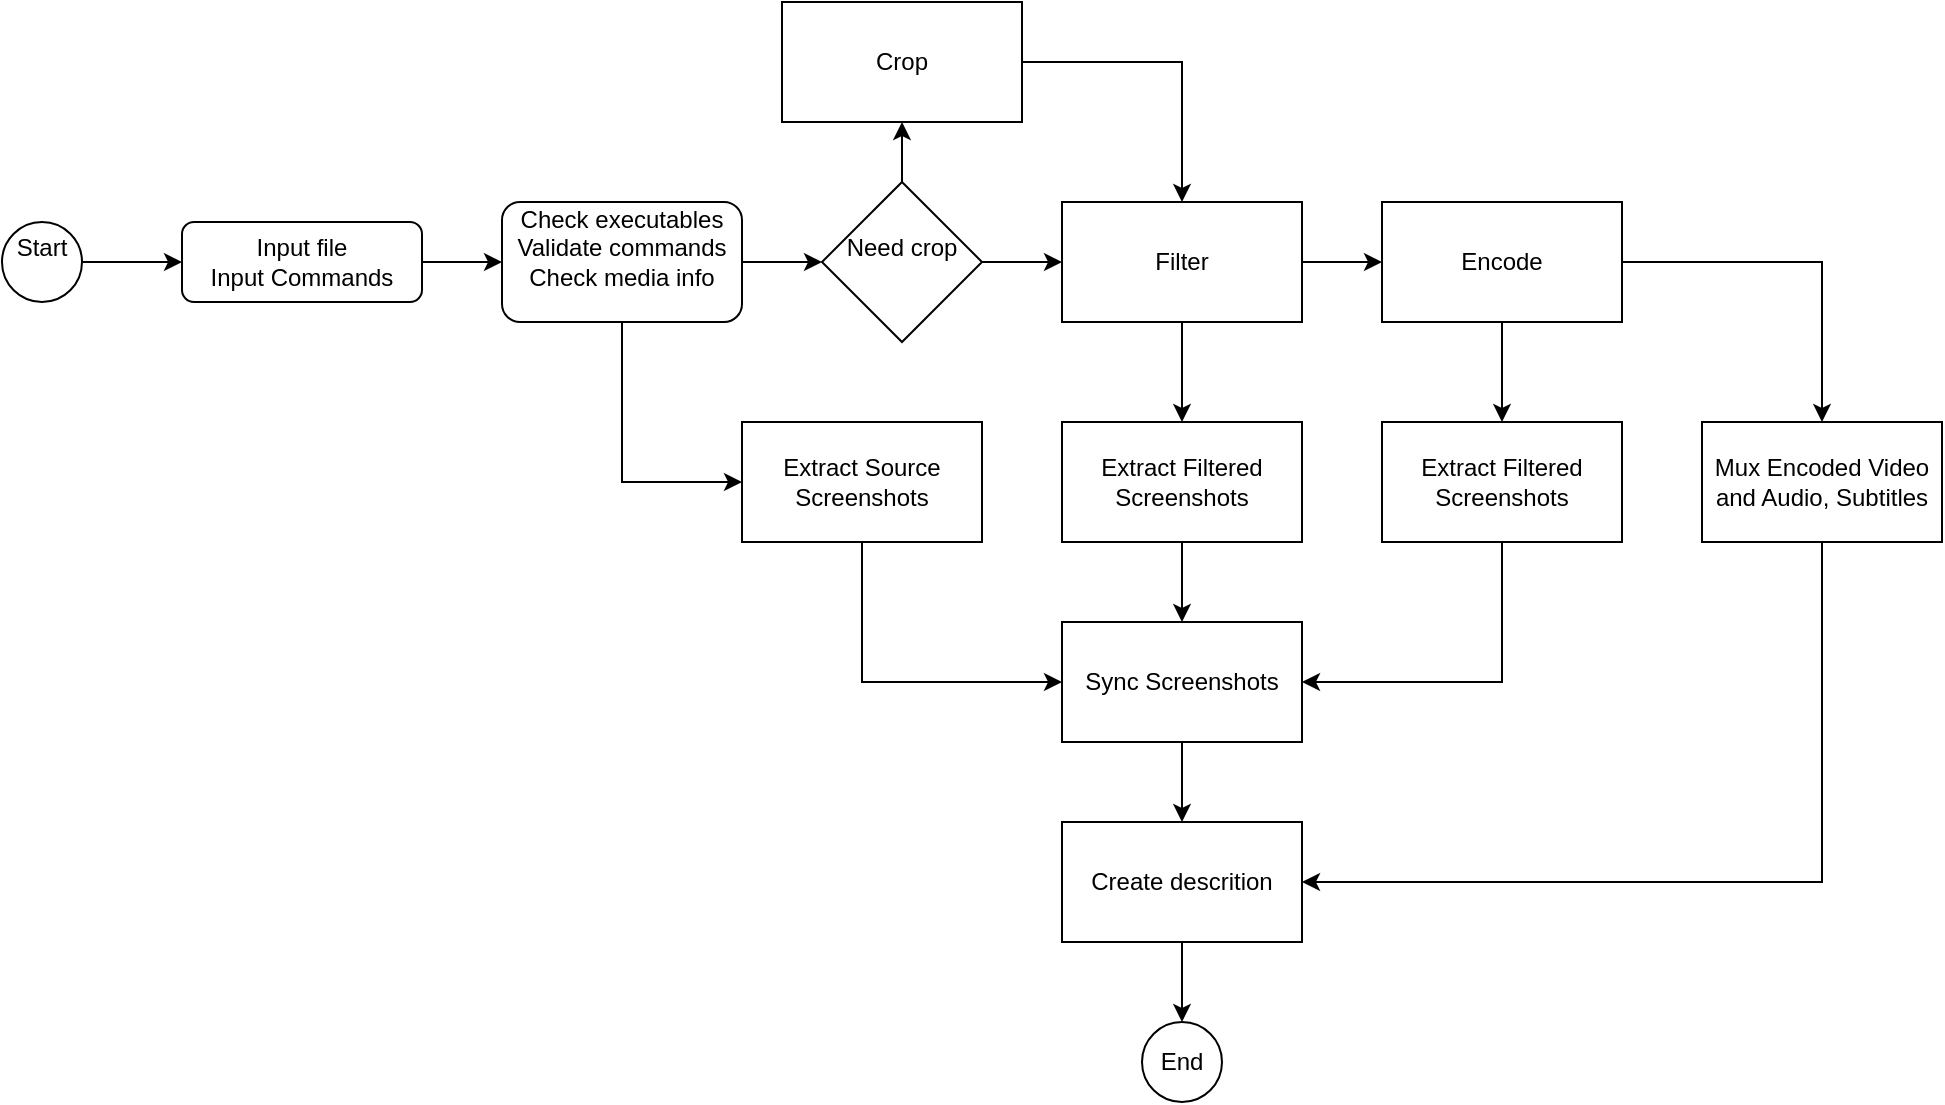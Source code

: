 <mxfile version="14.0.1" type="github">
  <diagram id="C5RBs43oDa-KdzZeNtuy" name="Page-1">
    <mxGraphModel dx="1053" dy="1700" grid="1" gridSize="10" guides="1" tooltips="1" connect="1" arrows="1" fold="1" page="1" pageScale="1" pageWidth="827" pageHeight="1169" math="0" shadow="0">
      <root>
        <mxCell id="WIyWlLk6GJQsqaUBKTNV-0" />
        <mxCell id="WIyWlLk6GJQsqaUBKTNV-1" parent="WIyWlLk6GJQsqaUBKTNV-0" />
        <mxCell id="TcGGVQIbX4wD-JNPCRWT-18" style="edgeStyle=orthogonalEdgeStyle;rounded=0;orthogonalLoop=1;jettySize=auto;html=1;strokeColor=#000000;" parent="WIyWlLk6GJQsqaUBKTNV-1" source="WIyWlLk6GJQsqaUBKTNV-3" edge="1">
          <mxGeometry relative="1" as="geometry">
            <mxPoint x="480" y="560" as="targetPoint" />
            <Array as="points">
              <mxPoint x="480" y="560" />
            </Array>
          </mxGeometry>
        </mxCell>
        <mxCell id="WIyWlLk6GJQsqaUBKTNV-3" value="&lt;div&gt;Input file&lt;/div&gt;&lt;div&gt;Input Commands&lt;br&gt;&lt;/div&gt;" style="rounded=1;whiteSpace=wrap;html=1;fontSize=12;glass=0;strokeWidth=1;shadow=0;" parent="WIyWlLk6GJQsqaUBKTNV-1" vertex="1">
          <mxGeometry x="320" y="540" width="120" height="40" as="geometry" />
        </mxCell>
        <mxCell id="TcGGVQIbX4wD-JNPCRWT-17" style="edgeStyle=orthogonalEdgeStyle;rounded=0;orthogonalLoop=1;jettySize=auto;html=1;entryX=0;entryY=0.5;entryDx=0;entryDy=0;strokeColor=#000000;exitX=1;exitY=0.5;exitDx=0;exitDy=0;" parent="WIyWlLk6GJQsqaUBKTNV-1" source="TcGGVQIbX4wD-JNPCRWT-19" target="TcGGVQIbX4wD-JNPCRWT-8" edge="1">
          <mxGeometry relative="1" as="geometry">
            <mxPoint x="760" y="560" as="sourcePoint" />
          </mxGeometry>
        </mxCell>
        <mxCell id="du4_qRNiByO33bibH8nJ-1" style="edgeStyle=orthogonalEdgeStyle;rounded=0;orthogonalLoop=1;jettySize=auto;html=1;exitX=0.5;exitY=0;exitDx=0;exitDy=0;entryX=0.5;entryY=1;entryDx=0;entryDy=0;" edge="1" parent="WIyWlLk6GJQsqaUBKTNV-1" source="TcGGVQIbX4wD-JNPCRWT-8" target="TcGGVQIbX4wD-JNPCRWT-21">
          <mxGeometry relative="1" as="geometry" />
        </mxCell>
        <mxCell id="du4_qRNiByO33bibH8nJ-2" style="edgeStyle=orthogonalEdgeStyle;rounded=0;orthogonalLoop=1;jettySize=auto;html=1;entryX=0;entryY=0.5;entryDx=0;entryDy=0;exitX=0.5;exitY=1;exitDx=0;exitDy=0;" edge="1" parent="WIyWlLk6GJQsqaUBKTNV-1" source="TcGGVQIbX4wD-JNPCRWT-19" target="TcGGVQIbX4wD-JNPCRWT-23">
          <mxGeometry relative="1" as="geometry" />
        </mxCell>
        <mxCell id="du4_qRNiByO33bibH8nJ-6" style="edgeStyle=orthogonalEdgeStyle;rounded=0;orthogonalLoop=1;jettySize=auto;html=1;" edge="1" parent="WIyWlLk6GJQsqaUBKTNV-1" source="TcGGVQIbX4wD-JNPCRWT-8" target="du4_qRNiByO33bibH8nJ-3">
          <mxGeometry relative="1" as="geometry" />
        </mxCell>
        <mxCell id="TcGGVQIbX4wD-JNPCRWT-8" value="&lt;div&gt;Need crop&lt;/div&gt;&lt;div&gt;&lt;br&gt;&lt;/div&gt;" style="rhombus;whiteSpace=wrap;html=1;" parent="WIyWlLk6GJQsqaUBKTNV-1" vertex="1">
          <mxGeometry x="640" y="520" width="80" height="80" as="geometry" />
        </mxCell>
        <mxCell id="TcGGVQIbX4wD-JNPCRWT-19" value="&lt;div&gt;Check executables&lt;/div&gt;&lt;div&gt;Validate commands&lt;/div&gt;&lt;div&gt;&lt;div&gt;Check media info&lt;br&gt;&lt;br&gt;&lt;/div&gt;&lt;/div&gt;" style="rounded=1;whiteSpace=wrap;html=1;" parent="WIyWlLk6GJQsqaUBKTNV-1" vertex="1">
          <mxGeometry x="480" y="530" width="120" height="60" as="geometry" />
        </mxCell>
        <mxCell id="du4_qRNiByO33bibH8nJ-5" style="edgeStyle=orthogonalEdgeStyle;rounded=0;orthogonalLoop=1;jettySize=auto;html=1;entryX=0.5;entryY=0;entryDx=0;entryDy=0;" edge="1" parent="WIyWlLk6GJQsqaUBKTNV-1" source="TcGGVQIbX4wD-JNPCRWT-21" target="du4_qRNiByO33bibH8nJ-3">
          <mxGeometry relative="1" as="geometry">
            <mxPoint x="820" y="460" as="targetPoint" />
          </mxGeometry>
        </mxCell>
        <mxCell id="TcGGVQIbX4wD-JNPCRWT-21" value="&lt;div&gt;Crop&lt;/div&gt;" style="rounded=0;whiteSpace=wrap;html=1;" parent="WIyWlLk6GJQsqaUBKTNV-1" vertex="1">
          <mxGeometry x="620" y="430" width="120" height="60" as="geometry" />
        </mxCell>
        <mxCell id="du4_qRNiByO33bibH8nJ-19" style="edgeStyle=orthogonalEdgeStyle;rounded=0;orthogonalLoop=1;jettySize=auto;html=1;entryX=0;entryY=0.5;entryDx=0;entryDy=0;exitX=0.5;exitY=1;exitDx=0;exitDy=0;" edge="1" parent="WIyWlLk6GJQsqaUBKTNV-1" source="TcGGVQIbX4wD-JNPCRWT-23" target="du4_qRNiByO33bibH8nJ-16">
          <mxGeometry relative="1" as="geometry" />
        </mxCell>
        <mxCell id="TcGGVQIbX4wD-JNPCRWT-23" value="&lt;div&gt;Extract Source&lt;/div&gt;&lt;div&gt;Screenshots&lt;/div&gt;" style="rounded=0;whiteSpace=wrap;html=1;" parent="WIyWlLk6GJQsqaUBKTNV-1" vertex="1">
          <mxGeometry x="600" y="640" width="120" height="60" as="geometry" />
        </mxCell>
        <mxCell id="du4_qRNiByO33bibH8nJ-8" style="edgeStyle=orthogonalEdgeStyle;rounded=0;orthogonalLoop=1;jettySize=auto;html=1;entryX=0.5;entryY=0;entryDx=0;entryDy=0;" edge="1" parent="WIyWlLk6GJQsqaUBKTNV-1" source="du4_qRNiByO33bibH8nJ-3" target="du4_qRNiByO33bibH8nJ-7">
          <mxGeometry relative="1" as="geometry" />
        </mxCell>
        <mxCell id="du4_qRNiByO33bibH8nJ-9" style="edgeStyle=orthogonalEdgeStyle;rounded=0;orthogonalLoop=1;jettySize=auto;html=1;" edge="1" parent="WIyWlLk6GJQsqaUBKTNV-1" source="du4_qRNiByO33bibH8nJ-3">
          <mxGeometry relative="1" as="geometry">
            <mxPoint x="920.0" y="560" as="targetPoint" />
          </mxGeometry>
        </mxCell>
        <mxCell id="du4_qRNiByO33bibH8nJ-3" value="&lt;div&gt;Filter&lt;/div&gt;" style="rounded=0;whiteSpace=wrap;html=1;" vertex="1" parent="WIyWlLk6GJQsqaUBKTNV-1">
          <mxGeometry x="760" y="530" width="120" height="60" as="geometry" />
        </mxCell>
        <mxCell id="du4_qRNiByO33bibH8nJ-18" style="edgeStyle=orthogonalEdgeStyle;rounded=0;orthogonalLoop=1;jettySize=auto;html=1;entryX=0.5;entryY=0;entryDx=0;entryDy=0;" edge="1" parent="WIyWlLk6GJQsqaUBKTNV-1" source="du4_qRNiByO33bibH8nJ-7" target="du4_qRNiByO33bibH8nJ-16">
          <mxGeometry relative="1" as="geometry" />
        </mxCell>
        <mxCell id="du4_qRNiByO33bibH8nJ-7" value="&lt;div&gt;Extract Filtered&lt;br&gt;&lt;/div&gt;&lt;div&gt;Screenshots&lt;/div&gt;" style="rounded=0;whiteSpace=wrap;html=1;" vertex="1" parent="WIyWlLk6GJQsqaUBKTNV-1">
          <mxGeometry x="760" y="640" width="120" height="60" as="geometry" />
        </mxCell>
        <mxCell id="du4_qRNiByO33bibH8nJ-12" style="edgeStyle=orthogonalEdgeStyle;rounded=0;orthogonalLoop=1;jettySize=auto;html=1;entryX=0.5;entryY=0;entryDx=0;entryDy=0;" edge="1" parent="WIyWlLk6GJQsqaUBKTNV-1" source="du4_qRNiByO33bibH8nJ-10" target="du4_qRNiByO33bibH8nJ-11">
          <mxGeometry relative="1" as="geometry" />
        </mxCell>
        <mxCell id="du4_qRNiByO33bibH8nJ-13" style="edgeStyle=orthogonalEdgeStyle;rounded=0;orthogonalLoop=1;jettySize=auto;html=1;entryX=0.5;entryY=0;entryDx=0;entryDy=0;" edge="1" parent="WIyWlLk6GJQsqaUBKTNV-1" source="du4_qRNiByO33bibH8nJ-10" target="du4_qRNiByO33bibH8nJ-14">
          <mxGeometry relative="1" as="geometry">
            <mxPoint x="1120.0" y="640" as="targetPoint" />
          </mxGeometry>
        </mxCell>
        <mxCell id="du4_qRNiByO33bibH8nJ-10" value="&lt;div&gt;Encode&lt;/div&gt;" style="rounded=0;whiteSpace=wrap;html=1;" vertex="1" parent="WIyWlLk6GJQsqaUBKTNV-1">
          <mxGeometry x="920" y="530" width="120" height="60" as="geometry" />
        </mxCell>
        <mxCell id="du4_qRNiByO33bibH8nJ-17" style="edgeStyle=orthogonalEdgeStyle;rounded=0;orthogonalLoop=1;jettySize=auto;html=1;entryX=1;entryY=0.5;entryDx=0;entryDy=0;exitX=0.5;exitY=1;exitDx=0;exitDy=0;" edge="1" parent="WIyWlLk6GJQsqaUBKTNV-1" source="du4_qRNiByO33bibH8nJ-11" target="du4_qRNiByO33bibH8nJ-16">
          <mxGeometry relative="1" as="geometry" />
        </mxCell>
        <mxCell id="du4_qRNiByO33bibH8nJ-11" value="&lt;div&gt;Extract Filtered&lt;br&gt;&lt;/div&gt;&lt;div&gt;Screenshots&lt;/div&gt;" style="rounded=0;whiteSpace=wrap;html=1;" vertex="1" parent="WIyWlLk6GJQsqaUBKTNV-1">
          <mxGeometry x="920" y="640" width="120" height="60" as="geometry" />
        </mxCell>
        <mxCell id="du4_qRNiByO33bibH8nJ-20" style="edgeStyle=orthogonalEdgeStyle;rounded=0;orthogonalLoop=1;jettySize=auto;html=1;entryX=1;entryY=0.5;entryDx=0;entryDy=0;" edge="1" parent="WIyWlLk6GJQsqaUBKTNV-1" source="du4_qRNiByO33bibH8nJ-14" target="du4_qRNiByO33bibH8nJ-15">
          <mxGeometry relative="1" as="geometry">
            <Array as="points">
              <mxPoint x="1140" y="870" />
            </Array>
          </mxGeometry>
        </mxCell>
        <mxCell id="du4_qRNiByO33bibH8nJ-14" value="&lt;div&gt;Mux Encoded Video and Audio, Subtitles&lt;br&gt;&lt;/div&gt;" style="rounded=0;whiteSpace=wrap;html=1;" vertex="1" parent="WIyWlLk6GJQsqaUBKTNV-1">
          <mxGeometry x="1080" y="640" width="120" height="60" as="geometry" />
        </mxCell>
        <mxCell id="du4_qRNiByO33bibH8nJ-25" style="edgeStyle=orthogonalEdgeStyle;rounded=0;orthogonalLoop=1;jettySize=auto;html=1;entryX=0.5;entryY=0;entryDx=0;entryDy=0;" edge="1" parent="WIyWlLk6GJQsqaUBKTNV-1" source="du4_qRNiByO33bibH8nJ-15" target="du4_qRNiByO33bibH8nJ-24">
          <mxGeometry relative="1" as="geometry" />
        </mxCell>
        <mxCell id="du4_qRNiByO33bibH8nJ-15" value="Create descrition" style="rounded=0;whiteSpace=wrap;html=1;" vertex="1" parent="WIyWlLk6GJQsqaUBKTNV-1">
          <mxGeometry x="760" y="840" width="120" height="60" as="geometry" />
        </mxCell>
        <mxCell id="du4_qRNiByO33bibH8nJ-21" style="edgeStyle=orthogonalEdgeStyle;rounded=0;orthogonalLoop=1;jettySize=auto;html=1;entryX=0.5;entryY=0;entryDx=0;entryDy=0;" edge="1" parent="WIyWlLk6GJQsqaUBKTNV-1" source="du4_qRNiByO33bibH8nJ-16" target="du4_qRNiByO33bibH8nJ-15">
          <mxGeometry relative="1" as="geometry" />
        </mxCell>
        <mxCell id="du4_qRNiByO33bibH8nJ-16" value="Sync Screenshots" style="rounded=0;whiteSpace=wrap;html=1;" vertex="1" parent="WIyWlLk6GJQsqaUBKTNV-1">
          <mxGeometry x="760" y="740" width="120" height="60" as="geometry" />
        </mxCell>
        <mxCell id="du4_qRNiByO33bibH8nJ-23" style="edgeStyle=orthogonalEdgeStyle;rounded=0;orthogonalLoop=1;jettySize=auto;html=1;entryX=0;entryY=0.5;entryDx=0;entryDy=0;" edge="1" parent="WIyWlLk6GJQsqaUBKTNV-1" source="du4_qRNiByO33bibH8nJ-22" target="WIyWlLk6GJQsqaUBKTNV-3">
          <mxGeometry relative="1" as="geometry" />
        </mxCell>
        <mxCell id="du4_qRNiByO33bibH8nJ-22" value="&lt;div&gt;Start&lt;/div&gt;&lt;div&gt;&lt;br&gt;&lt;/div&gt;" style="ellipse;whiteSpace=wrap;html=1;aspect=fixed;" vertex="1" parent="WIyWlLk6GJQsqaUBKTNV-1">
          <mxGeometry x="230" y="540" width="40" height="40" as="geometry" />
        </mxCell>
        <mxCell id="du4_qRNiByO33bibH8nJ-24" value="End" style="ellipse;whiteSpace=wrap;html=1;aspect=fixed;" vertex="1" parent="WIyWlLk6GJQsqaUBKTNV-1">
          <mxGeometry x="800" y="940" width="40" height="40" as="geometry" />
        </mxCell>
      </root>
    </mxGraphModel>
  </diagram>
</mxfile>
